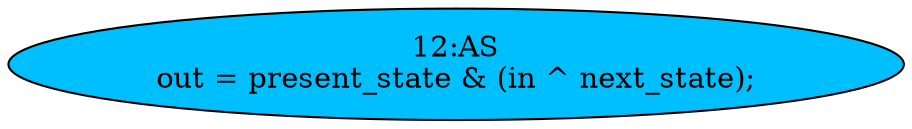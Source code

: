 strict digraph "" {
	node [label="\N"];
	"12:AS"	[ast="<pyverilog.vparser.ast.Assign object at 0x7f4f8217cdd0>",
		def_var="['out']",
		fillcolor=deepskyblue,
		label="12:AS
out = present_state & (in ^ next_state);",
		statements="[]",
		style=filled,
		typ=Assign,
		use_var="['present_state', 'in', 'next_state']"];
}
